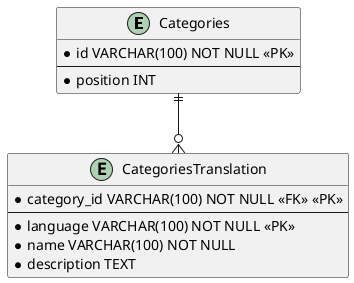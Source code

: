 @startuml
entity Categories {
    * id VARCHAR(100) NOT NULL <<PK>>
    --
    * position INT
}

entity CategoriesTranslation {
    * category_id VARCHAR(100) NOT NULL <<FK>> <<PK>>
    --
    * language VARCHAR(100) NOT NULL <<PK>>
    * name VARCHAR(100) NOT NULL
    * description TEXT
}

Categories ||--o{ CategoriesTranslation

@enduml
